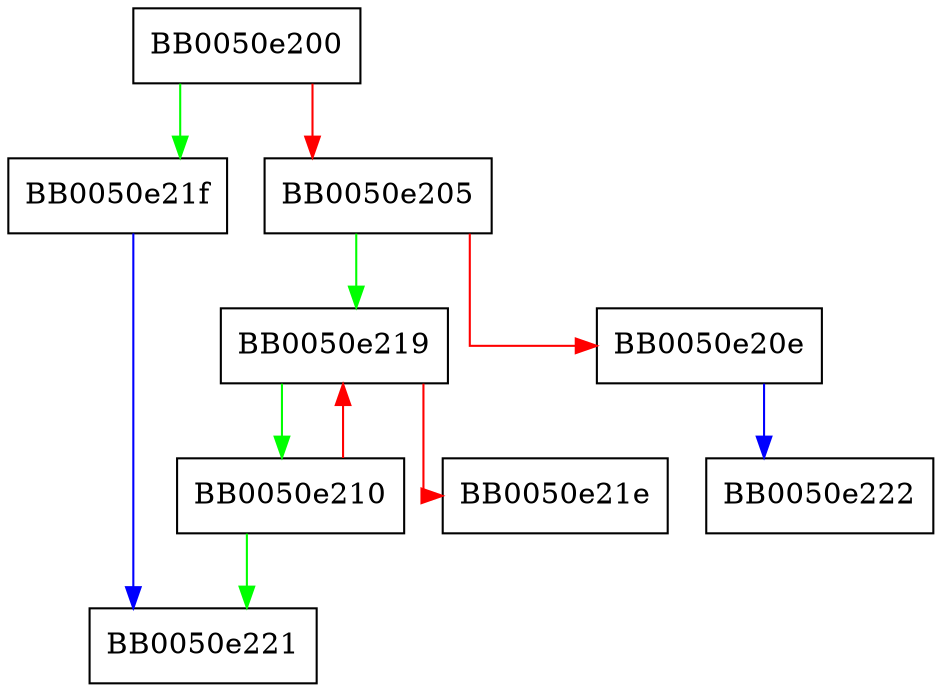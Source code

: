 digraph ossl_quic_cfq_item_get_priority_next {
  node [shape="box"];
  graph [splines=ortho];
  BB0050e200 -> BB0050e21f [color="green"];
  BB0050e200 -> BB0050e205 [color="red"];
  BB0050e205 -> BB0050e219 [color="green"];
  BB0050e205 -> BB0050e20e [color="red"];
  BB0050e20e -> BB0050e222 [color="blue"];
  BB0050e210 -> BB0050e221 [color="green"];
  BB0050e210 -> BB0050e219 [color="red"];
  BB0050e219 -> BB0050e210 [color="green"];
  BB0050e219 -> BB0050e21e [color="red"];
  BB0050e21f -> BB0050e221 [color="blue"];
}
